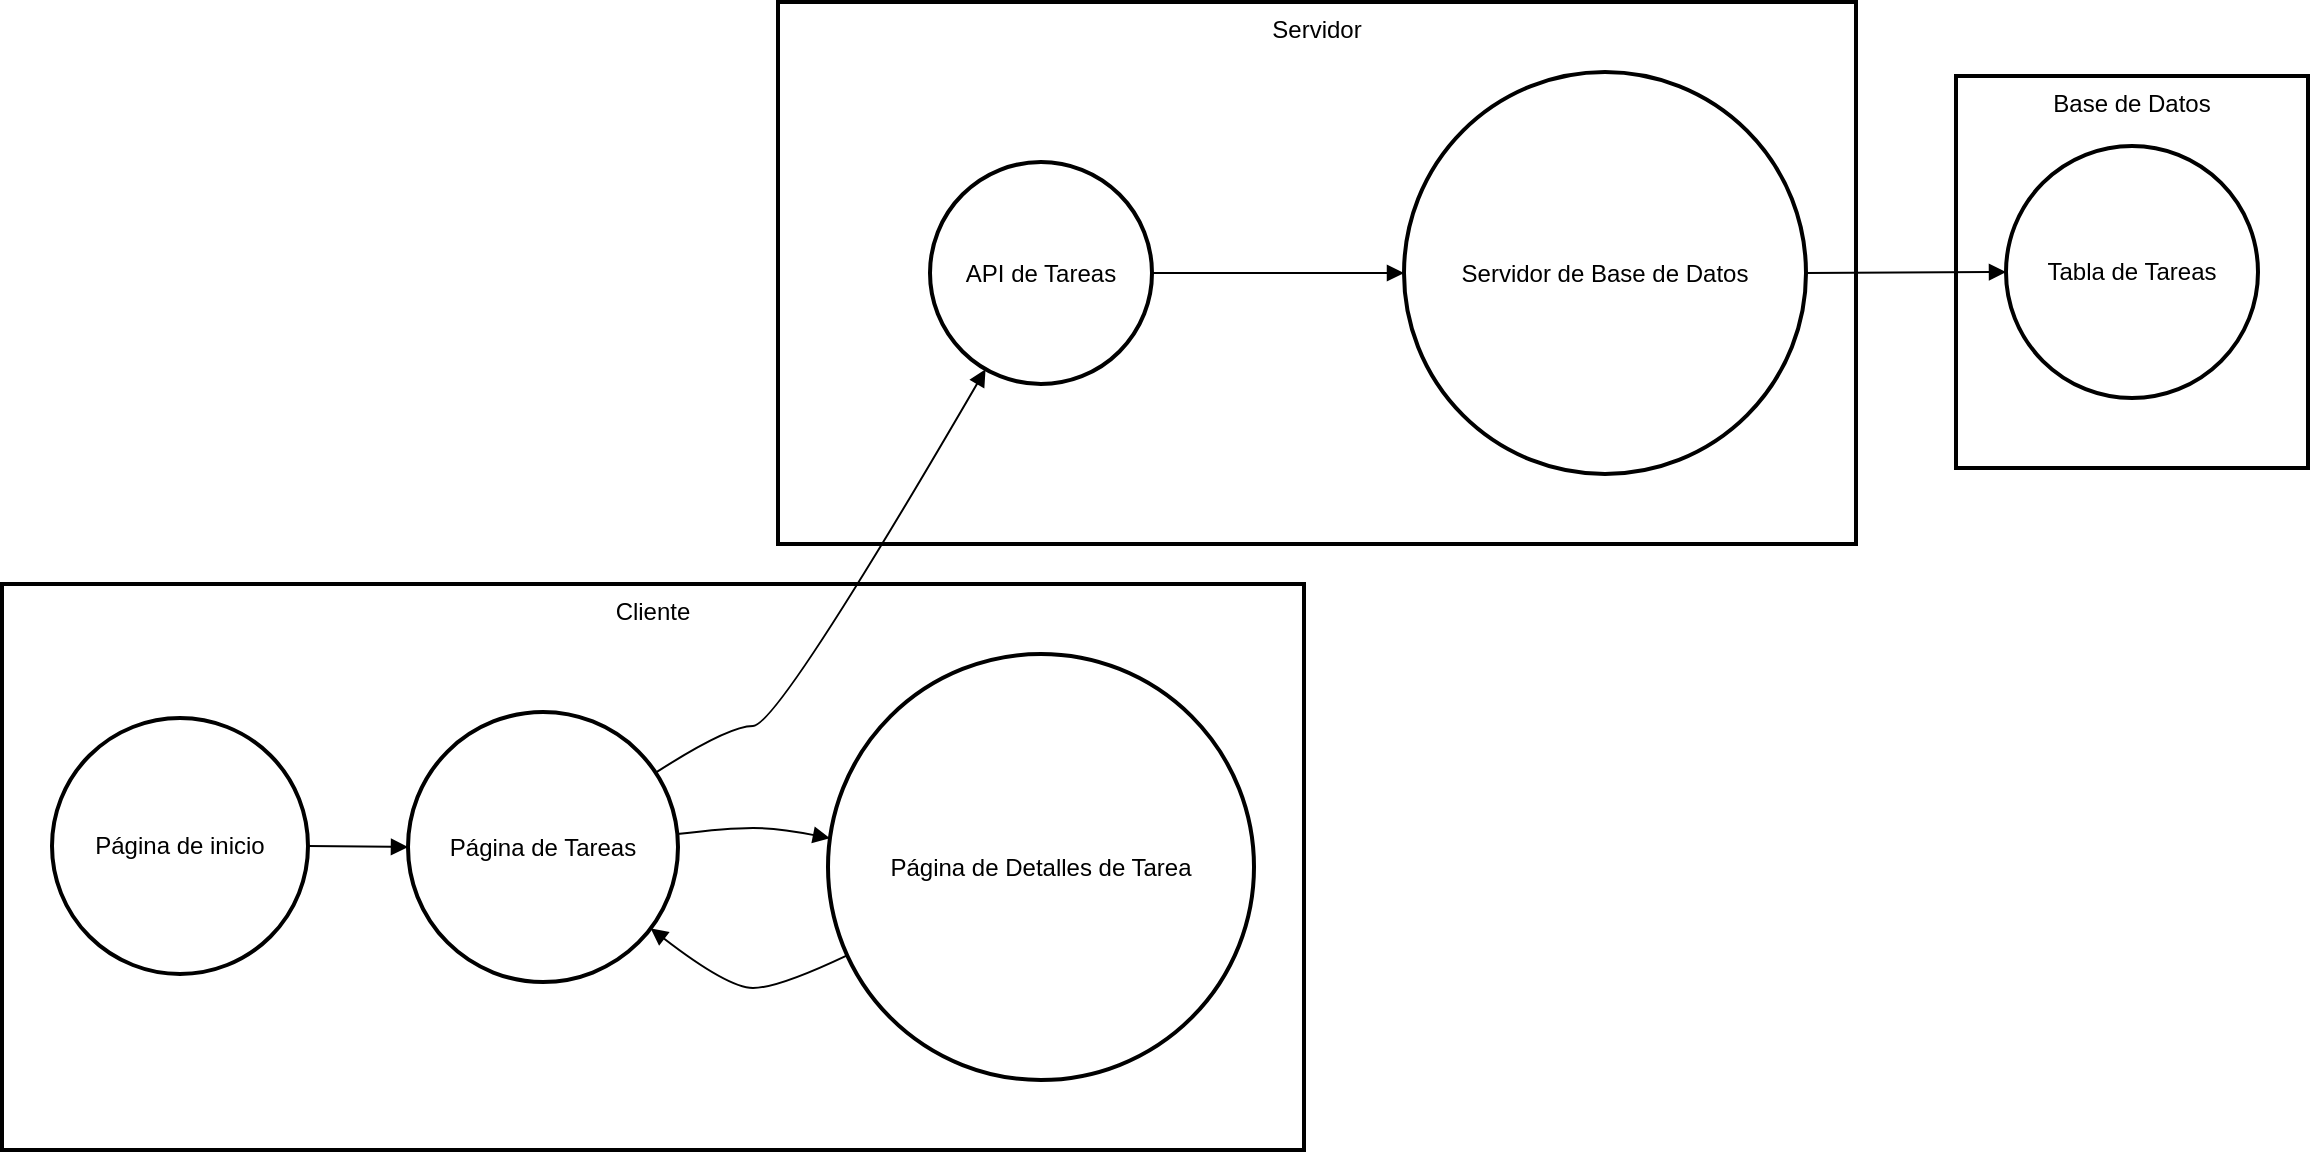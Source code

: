 <mxfile version="24.7.6">
  <diagram name="Página-1" id="RV2To0BL1a_pN60NTJMF">
    <mxGraphModel>
      <root>
        <mxCell id="0" />
        <mxCell id="1" parent="0" />
        <mxCell id="2" value="Base de Datos" style="whiteSpace=wrap;strokeWidth=2;verticalAlign=top;" vertex="1" parent="1">
          <mxGeometry x="977" y="37" width="176" height="196" as="geometry" />
        </mxCell>
        <mxCell id="3" value="Tabla de Tareas" style="ellipse;aspect=fixed;strokeWidth=2;whiteSpace=wrap;" vertex="1" parent="1">
          <mxGeometry x="1002" y="72" width="126" height="126" as="geometry" />
        </mxCell>
        <mxCell id="4" value="Servidor" style="whiteSpace=wrap;strokeWidth=2;verticalAlign=top;" vertex="1" parent="1">
          <mxGeometry x="388" width="539" height="271" as="geometry" />
        </mxCell>
        <mxCell id="5" value="API de Tareas" style="ellipse;aspect=fixed;strokeWidth=2;whiteSpace=wrap;" vertex="1" parent="1">
          <mxGeometry x="464" y="80" width="111" height="111" as="geometry" />
        </mxCell>
        <mxCell id="6" value="Servidor de Base de Datos" style="ellipse;aspect=fixed;strokeWidth=2;whiteSpace=wrap;" vertex="1" parent="1">
          <mxGeometry x="701" y="35" width="201" height="201" as="geometry" />
        </mxCell>
        <mxCell id="7" value="Cliente" style="whiteSpace=wrap;strokeWidth=2;verticalAlign=top;" vertex="1" parent="1">
          <mxGeometry y="291" width="651" height="283" as="geometry" />
        </mxCell>
        <mxCell id="8" value="Página de inicio" style="ellipse;aspect=fixed;strokeWidth=2;whiteSpace=wrap;" vertex="1" parent="1">
          <mxGeometry x="25" y="358" width="128" height="128" as="geometry" />
        </mxCell>
        <mxCell id="9" value="Página de Tareas" style="ellipse;aspect=fixed;strokeWidth=2;whiteSpace=wrap;" vertex="1" parent="1">
          <mxGeometry x="203" y="355" width="135" height="135" as="geometry" />
        </mxCell>
        <mxCell id="10" value="Página de Detalles de Tarea" style="ellipse;aspect=fixed;strokeWidth=2;whiteSpace=wrap;" vertex="1" parent="1">
          <mxGeometry x="413" y="326" width="213" height="213" as="geometry" />
        </mxCell>
        <mxCell id="11" value="" style="curved=1;startArrow=none;endArrow=block;exitX=1;exitY=0.5;entryX=0;entryY=0.5;" edge="1" parent="1" source="8" target="9">
          <mxGeometry relative="1" as="geometry">
            <Array as="points" />
          </mxGeometry>
        </mxCell>
        <mxCell id="12" value="" style="curved=1;startArrow=none;endArrow=block;exitX=1;exitY=0.45;entryX=0;entryY=0.43;" edge="1" parent="1" source="9" target="10">
          <mxGeometry relative="1" as="geometry">
            <Array as="points">
              <mxPoint x="363" y="413" />
              <mxPoint x="388" y="413" />
            </Array>
          </mxGeometry>
        </mxCell>
        <mxCell id="13" value="" style="curved=1;startArrow=none;endArrow=block;exitX=0;exitY=0.73;entryX=1;entryY=0.88;" edge="1" parent="1" source="10" target="9">
          <mxGeometry relative="1" as="geometry">
            <Array as="points">
              <mxPoint x="388" y="493" />
              <mxPoint x="363" y="493" />
            </Array>
          </mxGeometry>
        </mxCell>
        <mxCell id="14" value="" style="curved=1;startArrow=none;endArrow=block;exitX=1;exitY=0.17;entryX=0.21;entryY=1;" edge="1" parent="1" source="9" target="5">
          <mxGeometry relative="1" as="geometry">
            <Array as="points">
              <mxPoint x="363" y="362" />
              <mxPoint x="388" y="362" />
            </Array>
          </mxGeometry>
        </mxCell>
        <mxCell id="15" value="" style="curved=1;startArrow=none;endArrow=block;exitX=1;exitY=0.5;entryX=0;entryY=0.5;" edge="1" parent="1" source="5" target="6">
          <mxGeometry relative="1" as="geometry">
            <Array as="points" />
          </mxGeometry>
        </mxCell>
        <mxCell id="16" value="" style="curved=1;startArrow=none;endArrow=block;exitX=1;exitY=0.5;entryX=0;entryY=0.5;" edge="1" parent="1" source="6" target="3">
          <mxGeometry relative="1" as="geometry">
            <Array as="points" />
          </mxGeometry>
        </mxCell>
      </root>
    </mxGraphModel>
  </diagram>
</mxfile>

